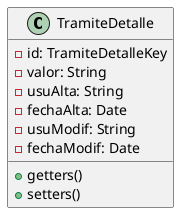 @startuml TramiteDetalle

class TramiteDetalle{
 -id: TramiteDetalleKey
 -valor: String
 -usuAlta: String
 -fechaAlta: Date
 -usuModif: String
 -fechaModif: Date
 +getters()
 +setters()
}

@enduml